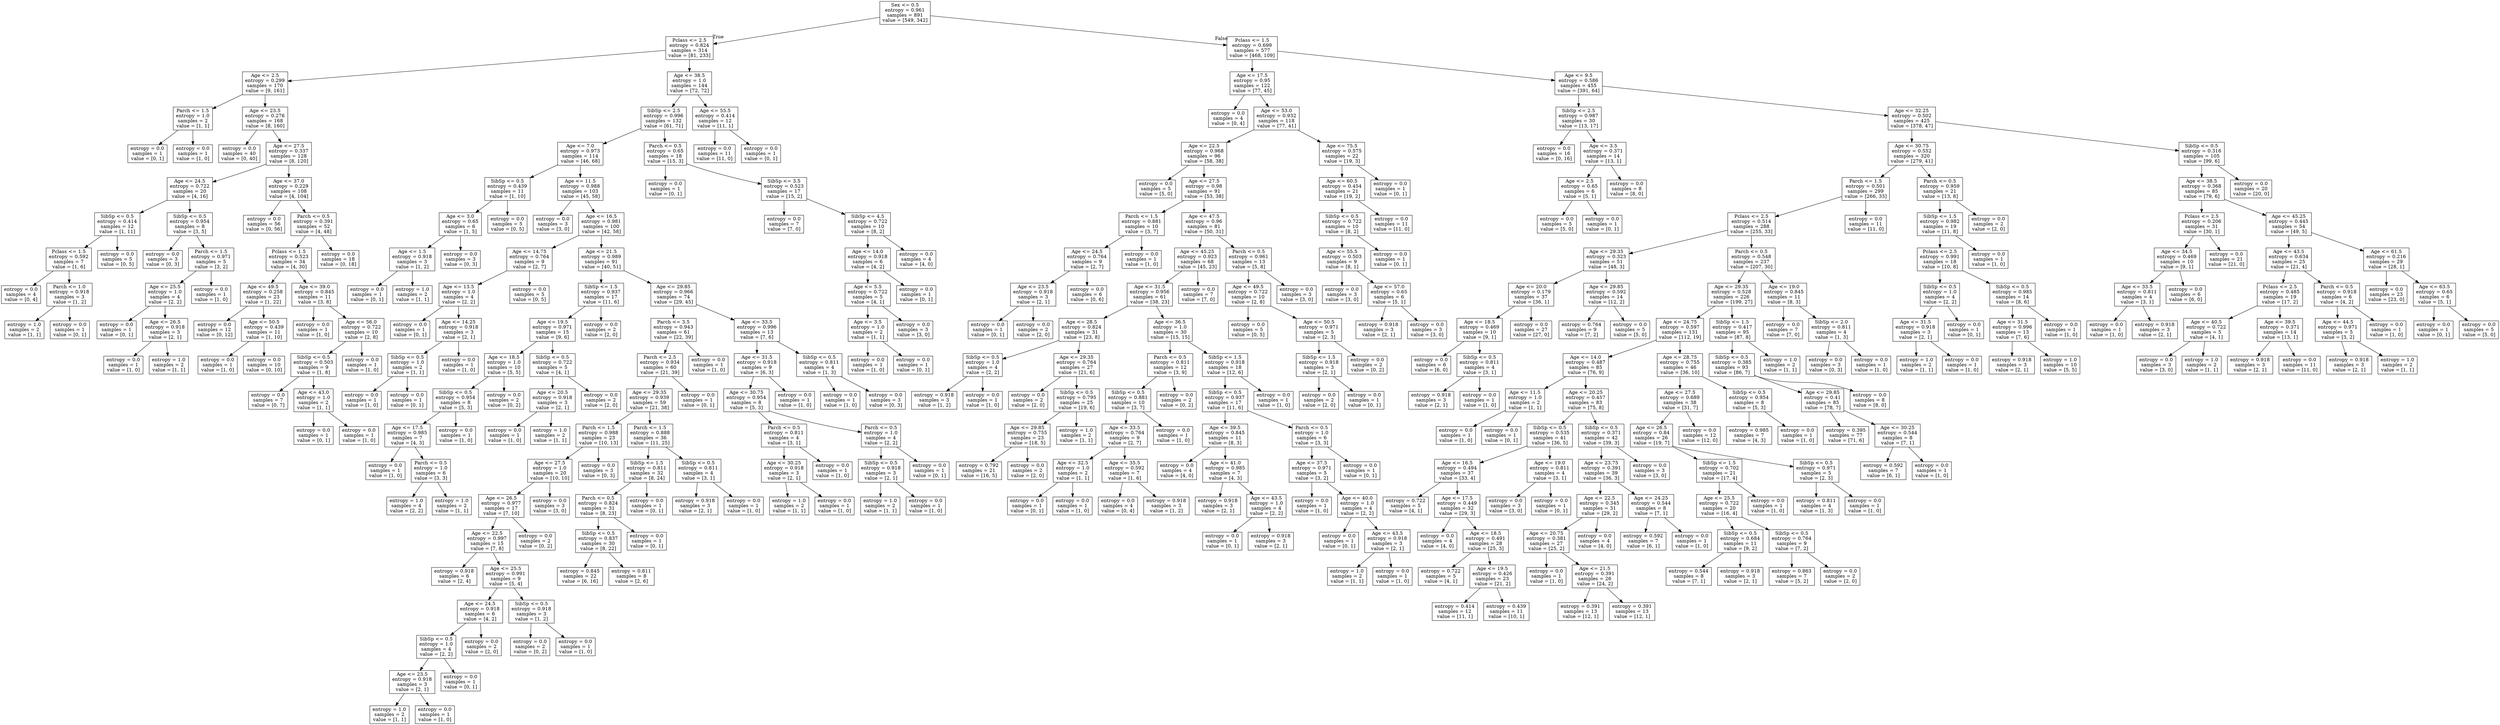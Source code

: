 digraph Tree {
node [shape=box] ;
0 [label="Sex <= 0.5\nentropy = 0.961\nsamples = 891\nvalue = [549, 342]"] ;
1 [label="Pclass <= 2.5\nentropy = 0.824\nsamples = 314\nvalue = [81, 233]"] ;
0 -> 1 [labeldistance=2.5, labelangle=45, headlabel="True"] ;
2 [label="Age <= 2.5\nentropy = 0.299\nsamples = 170\nvalue = [9, 161]"] ;
1 -> 2 ;
3 [label="Parch <= 1.5\nentropy = 1.0\nsamples = 2\nvalue = [1, 1]"] ;
2 -> 3 ;
4 [label="entropy = 0.0\nsamples = 1\nvalue = [0, 1]"] ;
3 -> 4 ;
5 [label="entropy = 0.0\nsamples = 1\nvalue = [1, 0]"] ;
3 -> 5 ;
6 [label="Age <= 23.5\nentropy = 0.276\nsamples = 168\nvalue = [8, 160]"] ;
2 -> 6 ;
7 [label="entropy = 0.0\nsamples = 40\nvalue = [0, 40]"] ;
6 -> 7 ;
8 [label="Age <= 27.5\nentropy = 0.337\nsamples = 128\nvalue = [8, 120]"] ;
6 -> 8 ;
9 [label="Age <= 24.5\nentropy = 0.722\nsamples = 20\nvalue = [4, 16]"] ;
8 -> 9 ;
10 [label="SibSp <= 0.5\nentropy = 0.414\nsamples = 12\nvalue = [1, 11]"] ;
9 -> 10 ;
11 [label="Pclass <= 1.5\nentropy = 0.592\nsamples = 7\nvalue = [1, 6]"] ;
10 -> 11 ;
12 [label="entropy = 0.0\nsamples = 4\nvalue = [0, 4]"] ;
11 -> 12 ;
13 [label="Parch <= 1.0\nentropy = 0.918\nsamples = 3\nvalue = [1, 2]"] ;
11 -> 13 ;
14 [label="entropy = 1.0\nsamples = 2\nvalue = [1, 1]"] ;
13 -> 14 ;
15 [label="entropy = 0.0\nsamples = 1\nvalue = [0, 1]"] ;
13 -> 15 ;
16 [label="entropy = 0.0\nsamples = 5\nvalue = [0, 5]"] ;
10 -> 16 ;
17 [label="SibSp <= 0.5\nentropy = 0.954\nsamples = 8\nvalue = [3, 5]"] ;
9 -> 17 ;
18 [label="entropy = 0.0\nsamples = 3\nvalue = [0, 3]"] ;
17 -> 18 ;
19 [label="Parch <= 1.5\nentropy = 0.971\nsamples = 5\nvalue = [3, 2]"] ;
17 -> 19 ;
20 [label="Age <= 25.5\nentropy = 1.0\nsamples = 4\nvalue = [2, 2]"] ;
19 -> 20 ;
21 [label="entropy = 0.0\nsamples = 1\nvalue = [0, 1]"] ;
20 -> 21 ;
22 [label="Age <= 26.5\nentropy = 0.918\nsamples = 3\nvalue = [2, 1]"] ;
20 -> 22 ;
23 [label="entropy = 0.0\nsamples = 1\nvalue = [1, 0]"] ;
22 -> 23 ;
24 [label="entropy = 1.0\nsamples = 2\nvalue = [1, 1]"] ;
22 -> 24 ;
25 [label="entropy = 0.0\nsamples = 1\nvalue = [1, 0]"] ;
19 -> 25 ;
26 [label="Age <= 37.0\nentropy = 0.229\nsamples = 108\nvalue = [4, 104]"] ;
8 -> 26 ;
27 [label="entropy = 0.0\nsamples = 56\nvalue = [0, 56]"] ;
26 -> 27 ;
28 [label="Parch <= 0.5\nentropy = 0.391\nsamples = 52\nvalue = [4, 48]"] ;
26 -> 28 ;
29 [label="Pclass <= 1.5\nentropy = 0.523\nsamples = 34\nvalue = [4, 30]"] ;
28 -> 29 ;
30 [label="Age <= 49.5\nentropy = 0.258\nsamples = 23\nvalue = [1, 22]"] ;
29 -> 30 ;
31 [label="entropy = 0.0\nsamples = 12\nvalue = [0, 12]"] ;
30 -> 31 ;
32 [label="Age <= 50.5\nentropy = 0.439\nsamples = 11\nvalue = [1, 10]"] ;
30 -> 32 ;
33 [label="entropy = 0.0\nsamples = 1\nvalue = [1, 0]"] ;
32 -> 33 ;
34 [label="entropy = 0.0\nsamples = 10\nvalue = [0, 10]"] ;
32 -> 34 ;
35 [label="Age <= 39.0\nentropy = 0.845\nsamples = 11\nvalue = [3, 8]"] ;
29 -> 35 ;
36 [label="entropy = 0.0\nsamples = 1\nvalue = [1, 0]"] ;
35 -> 36 ;
37 [label="Age <= 56.0\nentropy = 0.722\nsamples = 10\nvalue = [2, 8]"] ;
35 -> 37 ;
38 [label="SibSp <= 0.5\nentropy = 0.503\nsamples = 9\nvalue = [1, 8]"] ;
37 -> 38 ;
39 [label="entropy = 0.0\nsamples = 7\nvalue = [0, 7]"] ;
38 -> 39 ;
40 [label="Age <= 43.0\nentropy = 1.0\nsamples = 2\nvalue = [1, 1]"] ;
38 -> 40 ;
41 [label="entropy = 0.0\nsamples = 1\nvalue = [0, 1]"] ;
40 -> 41 ;
42 [label="entropy = 0.0\nsamples = 1\nvalue = [1, 0]"] ;
40 -> 42 ;
43 [label="entropy = 0.0\nsamples = 1\nvalue = [1, 0]"] ;
37 -> 43 ;
44 [label="entropy = 0.0\nsamples = 18\nvalue = [0, 18]"] ;
28 -> 44 ;
45 [label="Age <= 38.5\nentropy = 1.0\nsamples = 144\nvalue = [72, 72]"] ;
1 -> 45 ;
46 [label="SibSp <= 2.5\nentropy = 0.996\nsamples = 132\nvalue = [61, 71]"] ;
45 -> 46 ;
47 [label="Age <= 7.0\nentropy = 0.973\nsamples = 114\nvalue = [46, 68]"] ;
46 -> 47 ;
48 [label="SibSp <= 0.5\nentropy = 0.439\nsamples = 11\nvalue = [1, 10]"] ;
47 -> 48 ;
49 [label="Age <= 3.0\nentropy = 0.65\nsamples = 6\nvalue = [1, 5]"] ;
48 -> 49 ;
50 [label="Age <= 1.5\nentropy = 0.918\nsamples = 3\nvalue = [1, 2]"] ;
49 -> 50 ;
51 [label="entropy = 0.0\nsamples = 1\nvalue = [0, 1]"] ;
50 -> 51 ;
52 [label="entropy = 1.0\nsamples = 2\nvalue = [1, 1]"] ;
50 -> 52 ;
53 [label="entropy = 0.0\nsamples = 3\nvalue = [0, 3]"] ;
49 -> 53 ;
54 [label="entropy = 0.0\nsamples = 5\nvalue = [0, 5]"] ;
48 -> 54 ;
55 [label="Age <= 11.5\nentropy = 0.988\nsamples = 103\nvalue = [45, 58]"] ;
47 -> 55 ;
56 [label="entropy = 0.0\nsamples = 3\nvalue = [3, 0]"] ;
55 -> 56 ;
57 [label="Age <= 16.5\nentropy = 0.981\nsamples = 100\nvalue = [42, 58]"] ;
55 -> 57 ;
58 [label="Age <= 14.75\nentropy = 0.764\nsamples = 9\nvalue = [2, 7]"] ;
57 -> 58 ;
59 [label="Age <= 13.5\nentropy = 1.0\nsamples = 4\nvalue = [2, 2]"] ;
58 -> 59 ;
60 [label="entropy = 0.0\nsamples = 1\nvalue = [0, 1]"] ;
59 -> 60 ;
61 [label="Age <= 14.25\nentropy = 0.918\nsamples = 3\nvalue = [2, 1]"] ;
59 -> 61 ;
62 [label="SibSp <= 0.5\nentropy = 1.0\nsamples = 2\nvalue = [1, 1]"] ;
61 -> 62 ;
63 [label="entropy = 0.0\nsamples = 1\nvalue = [1, 0]"] ;
62 -> 63 ;
64 [label="entropy = 0.0\nsamples = 1\nvalue = [0, 1]"] ;
62 -> 64 ;
65 [label="entropy = 0.0\nsamples = 1\nvalue = [1, 0]"] ;
61 -> 65 ;
66 [label="entropy = 0.0\nsamples = 5\nvalue = [0, 5]"] ;
58 -> 66 ;
67 [label="Age <= 21.5\nentropy = 0.989\nsamples = 91\nvalue = [40, 51]"] ;
57 -> 67 ;
68 [label="SibSp <= 1.5\nentropy = 0.937\nsamples = 17\nvalue = [11, 6]"] ;
67 -> 68 ;
69 [label="Age <= 19.5\nentropy = 0.971\nsamples = 15\nvalue = [9, 6]"] ;
68 -> 69 ;
70 [label="Age <= 18.5\nentropy = 1.0\nsamples = 10\nvalue = [5, 5]"] ;
69 -> 70 ;
71 [label="SibSp <= 0.5\nentropy = 0.954\nsamples = 8\nvalue = [5, 3]"] ;
70 -> 71 ;
72 [label="Age <= 17.5\nentropy = 0.985\nsamples = 7\nvalue = [4, 3]"] ;
71 -> 72 ;
73 [label="entropy = 0.0\nsamples = 1\nvalue = [1, 0]"] ;
72 -> 73 ;
74 [label="Parch <= 0.5\nentropy = 1.0\nsamples = 6\nvalue = [3, 3]"] ;
72 -> 74 ;
75 [label="entropy = 1.0\nsamples = 4\nvalue = [2, 2]"] ;
74 -> 75 ;
76 [label="entropy = 1.0\nsamples = 2\nvalue = [1, 1]"] ;
74 -> 76 ;
77 [label="entropy = 0.0\nsamples = 1\nvalue = [1, 0]"] ;
71 -> 77 ;
78 [label="entropy = 0.0\nsamples = 2\nvalue = [0, 2]"] ;
70 -> 78 ;
79 [label="SibSp <= 0.5\nentropy = 0.722\nsamples = 5\nvalue = [4, 1]"] ;
69 -> 79 ;
80 [label="Age <= 20.5\nentropy = 0.918\nsamples = 3\nvalue = [2, 1]"] ;
79 -> 80 ;
81 [label="entropy = 0.0\nsamples = 1\nvalue = [1, 0]"] ;
80 -> 81 ;
82 [label="entropy = 1.0\nsamples = 2\nvalue = [1, 1]"] ;
80 -> 82 ;
83 [label="entropy = 0.0\nsamples = 2\nvalue = [2, 0]"] ;
79 -> 83 ;
84 [label="entropy = 0.0\nsamples = 2\nvalue = [2, 0]"] ;
68 -> 84 ;
85 [label="Age <= 29.85\nentropy = 0.966\nsamples = 74\nvalue = [29, 45]"] ;
67 -> 85 ;
86 [label="Parch <= 3.5\nentropy = 0.943\nsamples = 61\nvalue = [22, 39]"] ;
85 -> 86 ;
87 [label="Parch <= 2.5\nentropy = 0.934\nsamples = 60\nvalue = [21, 39]"] ;
86 -> 87 ;
88 [label="Age <= 29.35\nentropy = 0.939\nsamples = 59\nvalue = [21, 38]"] ;
87 -> 88 ;
89 [label="Parch <= 1.5\nentropy = 0.988\nsamples = 23\nvalue = [10, 13]"] ;
88 -> 89 ;
90 [label="Age <= 27.5\nentropy = 1.0\nsamples = 20\nvalue = [10, 10]"] ;
89 -> 90 ;
91 [label="Age <= 26.5\nentropy = 0.977\nsamples = 17\nvalue = [7, 10]"] ;
90 -> 91 ;
92 [label="Age <= 22.5\nentropy = 0.997\nsamples = 15\nvalue = [7, 8]"] ;
91 -> 92 ;
93 [label="entropy = 0.918\nsamples = 6\nvalue = [2, 4]"] ;
92 -> 93 ;
94 [label="Age <= 25.5\nentropy = 0.991\nsamples = 9\nvalue = [5, 4]"] ;
92 -> 94 ;
95 [label="Age <= 24.5\nentropy = 0.918\nsamples = 6\nvalue = [4, 2]"] ;
94 -> 95 ;
96 [label="SibSp <= 0.5\nentropy = 1.0\nsamples = 4\nvalue = [2, 2]"] ;
95 -> 96 ;
97 [label="Age <= 23.5\nentropy = 0.918\nsamples = 3\nvalue = [2, 1]"] ;
96 -> 97 ;
98 [label="entropy = 1.0\nsamples = 2\nvalue = [1, 1]"] ;
97 -> 98 ;
99 [label="entropy = 0.0\nsamples = 1\nvalue = [1, 0]"] ;
97 -> 99 ;
100 [label="entropy = 0.0\nsamples = 1\nvalue = [0, 1]"] ;
96 -> 100 ;
101 [label="entropy = 0.0\nsamples = 2\nvalue = [2, 0]"] ;
95 -> 101 ;
102 [label="SibSp <= 0.5\nentropy = 0.918\nsamples = 3\nvalue = [1, 2]"] ;
94 -> 102 ;
103 [label="entropy = 0.0\nsamples = 2\nvalue = [0, 2]"] ;
102 -> 103 ;
104 [label="entropy = 0.0\nsamples = 1\nvalue = [1, 0]"] ;
102 -> 104 ;
105 [label="entropy = 0.0\nsamples = 2\nvalue = [0, 2]"] ;
91 -> 105 ;
106 [label="entropy = 0.0\nsamples = 3\nvalue = [3, 0]"] ;
90 -> 106 ;
107 [label="entropy = 0.0\nsamples = 3\nvalue = [0, 3]"] ;
89 -> 107 ;
108 [label="Parch <= 1.5\nentropy = 0.888\nsamples = 36\nvalue = [11, 25]"] ;
88 -> 108 ;
109 [label="SibSp <= 1.5\nentropy = 0.811\nsamples = 32\nvalue = [8, 24]"] ;
108 -> 109 ;
110 [label="Parch <= 0.5\nentropy = 0.824\nsamples = 31\nvalue = [8, 23]"] ;
109 -> 110 ;
111 [label="SibSp <= 0.5\nentropy = 0.837\nsamples = 30\nvalue = [8, 22]"] ;
110 -> 111 ;
112 [label="entropy = 0.845\nsamples = 22\nvalue = [6, 16]"] ;
111 -> 112 ;
113 [label="entropy = 0.811\nsamples = 8\nvalue = [2, 6]"] ;
111 -> 113 ;
114 [label="entropy = 0.0\nsamples = 1\nvalue = [0, 1]"] ;
110 -> 114 ;
115 [label="entropy = 0.0\nsamples = 1\nvalue = [0, 1]"] ;
109 -> 115 ;
116 [label="SibSp <= 0.5\nentropy = 0.811\nsamples = 4\nvalue = [3, 1]"] ;
108 -> 116 ;
117 [label="entropy = 0.918\nsamples = 3\nvalue = [2, 1]"] ;
116 -> 117 ;
118 [label="entropy = 0.0\nsamples = 1\nvalue = [1, 0]"] ;
116 -> 118 ;
119 [label="entropy = 0.0\nsamples = 1\nvalue = [0, 1]"] ;
87 -> 119 ;
120 [label="entropy = 0.0\nsamples = 1\nvalue = [1, 0]"] ;
86 -> 120 ;
121 [label="Age <= 33.5\nentropy = 0.996\nsamples = 13\nvalue = [7, 6]"] ;
85 -> 121 ;
122 [label="Age <= 31.5\nentropy = 0.918\nsamples = 9\nvalue = [6, 3]"] ;
121 -> 122 ;
123 [label="Age <= 30.75\nentropy = 0.954\nsamples = 8\nvalue = [5, 3]"] ;
122 -> 123 ;
124 [label="Parch <= 0.5\nentropy = 0.811\nsamples = 4\nvalue = [3, 1]"] ;
123 -> 124 ;
125 [label="Age <= 30.25\nentropy = 0.918\nsamples = 3\nvalue = [2, 1]"] ;
124 -> 125 ;
126 [label="entropy = 1.0\nsamples = 2\nvalue = [1, 1]"] ;
125 -> 126 ;
127 [label="entropy = 0.0\nsamples = 1\nvalue = [1, 0]"] ;
125 -> 127 ;
128 [label="entropy = 0.0\nsamples = 1\nvalue = [1, 0]"] ;
124 -> 128 ;
129 [label="Parch <= 0.5\nentropy = 1.0\nsamples = 4\nvalue = [2, 2]"] ;
123 -> 129 ;
130 [label="SibSp <= 0.5\nentropy = 0.918\nsamples = 3\nvalue = [2, 1]"] ;
129 -> 130 ;
131 [label="entropy = 1.0\nsamples = 2\nvalue = [1, 1]"] ;
130 -> 131 ;
132 [label="entropy = 0.0\nsamples = 1\nvalue = [1, 0]"] ;
130 -> 132 ;
133 [label="entropy = 0.0\nsamples = 1\nvalue = [0, 1]"] ;
129 -> 133 ;
134 [label="entropy = 0.0\nsamples = 1\nvalue = [1, 0]"] ;
122 -> 134 ;
135 [label="SibSp <= 0.5\nentropy = 0.811\nsamples = 4\nvalue = [1, 3]"] ;
121 -> 135 ;
136 [label="entropy = 0.0\nsamples = 1\nvalue = [1, 0]"] ;
135 -> 136 ;
137 [label="entropy = 0.0\nsamples = 3\nvalue = [0, 3]"] ;
135 -> 137 ;
138 [label="Parch <= 0.5\nentropy = 0.65\nsamples = 18\nvalue = [15, 3]"] ;
46 -> 138 ;
139 [label="entropy = 0.0\nsamples = 1\nvalue = [0, 1]"] ;
138 -> 139 ;
140 [label="SibSp <= 3.5\nentropy = 0.523\nsamples = 17\nvalue = [15, 2]"] ;
138 -> 140 ;
141 [label="entropy = 0.0\nsamples = 7\nvalue = [7, 0]"] ;
140 -> 141 ;
142 [label="SibSp <= 4.5\nentropy = 0.722\nsamples = 10\nvalue = [8, 2]"] ;
140 -> 142 ;
143 [label="Age <= 14.0\nentropy = 0.918\nsamples = 6\nvalue = [4, 2]"] ;
142 -> 143 ;
144 [label="Age <= 5.5\nentropy = 0.722\nsamples = 5\nvalue = [4, 1]"] ;
143 -> 144 ;
145 [label="Age <= 3.5\nentropy = 1.0\nsamples = 2\nvalue = [1, 1]"] ;
144 -> 145 ;
146 [label="entropy = 0.0\nsamples = 1\nvalue = [1, 0]"] ;
145 -> 146 ;
147 [label="entropy = 0.0\nsamples = 1\nvalue = [0, 1]"] ;
145 -> 147 ;
148 [label="entropy = 0.0\nsamples = 3\nvalue = [3, 0]"] ;
144 -> 148 ;
149 [label="entropy = 0.0\nsamples = 1\nvalue = [0, 1]"] ;
143 -> 149 ;
150 [label="entropy = 0.0\nsamples = 4\nvalue = [4, 0]"] ;
142 -> 150 ;
151 [label="Age <= 55.5\nentropy = 0.414\nsamples = 12\nvalue = [11, 1]"] ;
45 -> 151 ;
152 [label="entropy = 0.0\nsamples = 11\nvalue = [11, 0]"] ;
151 -> 152 ;
153 [label="entropy = 0.0\nsamples = 1\nvalue = [0, 1]"] ;
151 -> 153 ;
154 [label="Pclass <= 1.5\nentropy = 0.699\nsamples = 577\nvalue = [468, 109]"] ;
0 -> 154 [labeldistance=2.5, labelangle=-45, headlabel="False"] ;
155 [label="Age <= 17.5\nentropy = 0.95\nsamples = 122\nvalue = [77, 45]"] ;
154 -> 155 ;
156 [label="entropy = 0.0\nsamples = 4\nvalue = [0, 4]"] ;
155 -> 156 ;
157 [label="Age <= 53.0\nentropy = 0.932\nsamples = 118\nvalue = [77, 41]"] ;
155 -> 157 ;
158 [label="Age <= 22.5\nentropy = 0.968\nsamples = 96\nvalue = [58, 38]"] ;
157 -> 158 ;
159 [label="entropy = 0.0\nsamples = 5\nvalue = [5, 0]"] ;
158 -> 159 ;
160 [label="Age <= 27.5\nentropy = 0.98\nsamples = 91\nvalue = [53, 38]"] ;
158 -> 160 ;
161 [label="Parch <= 1.5\nentropy = 0.881\nsamples = 10\nvalue = [3, 7]"] ;
160 -> 161 ;
162 [label="Age <= 24.5\nentropy = 0.764\nsamples = 9\nvalue = [2, 7]"] ;
161 -> 162 ;
163 [label="Age <= 23.5\nentropy = 0.918\nsamples = 3\nvalue = [2, 1]"] ;
162 -> 163 ;
164 [label="entropy = 0.0\nsamples = 1\nvalue = [0, 1]"] ;
163 -> 164 ;
165 [label="entropy = 0.0\nsamples = 2\nvalue = [2, 0]"] ;
163 -> 165 ;
166 [label="entropy = 0.0\nsamples = 6\nvalue = [0, 6]"] ;
162 -> 166 ;
167 [label="entropy = 0.0\nsamples = 1\nvalue = [1, 0]"] ;
161 -> 167 ;
168 [label="Age <= 47.5\nentropy = 0.96\nsamples = 81\nvalue = [50, 31]"] ;
160 -> 168 ;
169 [label="Age <= 45.25\nentropy = 0.923\nsamples = 68\nvalue = [45, 23]"] ;
168 -> 169 ;
170 [label="Age <= 31.5\nentropy = 0.956\nsamples = 61\nvalue = [38, 23]"] ;
169 -> 170 ;
171 [label="Age <= 28.5\nentropy = 0.824\nsamples = 31\nvalue = [23, 8]"] ;
170 -> 171 ;
172 [label="SibSp <= 0.5\nentropy = 1.0\nsamples = 4\nvalue = [2, 2]"] ;
171 -> 172 ;
173 [label="entropy = 0.918\nsamples = 3\nvalue = [1, 2]"] ;
172 -> 173 ;
174 [label="entropy = 0.0\nsamples = 1\nvalue = [1, 0]"] ;
172 -> 174 ;
175 [label="Age <= 29.35\nentropy = 0.764\nsamples = 27\nvalue = [21, 6]"] ;
171 -> 175 ;
176 [label="entropy = 0.0\nsamples = 2\nvalue = [2, 0]"] ;
175 -> 176 ;
177 [label="SibSp <= 0.5\nentropy = 0.795\nsamples = 25\nvalue = [19, 6]"] ;
175 -> 177 ;
178 [label="Age <= 29.85\nentropy = 0.755\nsamples = 23\nvalue = [18, 5]"] ;
177 -> 178 ;
179 [label="entropy = 0.792\nsamples = 21\nvalue = [16, 5]"] ;
178 -> 179 ;
180 [label="entropy = 0.0\nsamples = 2\nvalue = [2, 0]"] ;
178 -> 180 ;
181 [label="entropy = 1.0\nsamples = 2\nvalue = [1, 1]"] ;
177 -> 181 ;
182 [label="Age <= 36.5\nentropy = 1.0\nsamples = 30\nvalue = [15, 15]"] ;
170 -> 182 ;
183 [label="Parch <= 0.5\nentropy = 0.811\nsamples = 12\nvalue = [3, 9]"] ;
182 -> 183 ;
184 [label="SibSp <= 0.5\nentropy = 0.881\nsamples = 10\nvalue = [3, 7]"] ;
183 -> 184 ;
185 [label="Age <= 33.5\nentropy = 0.764\nsamples = 9\nvalue = [2, 7]"] ;
184 -> 185 ;
186 [label="Age <= 32.5\nentropy = 1.0\nsamples = 2\nvalue = [1, 1]"] ;
185 -> 186 ;
187 [label="entropy = 0.0\nsamples = 1\nvalue = [0, 1]"] ;
186 -> 187 ;
188 [label="entropy = 0.0\nsamples = 1\nvalue = [1, 0]"] ;
186 -> 188 ;
189 [label="Age <= 35.5\nentropy = 0.592\nsamples = 7\nvalue = [1, 6]"] ;
185 -> 189 ;
190 [label="entropy = 0.0\nsamples = 4\nvalue = [0, 4]"] ;
189 -> 190 ;
191 [label="entropy = 0.918\nsamples = 3\nvalue = [1, 2]"] ;
189 -> 191 ;
192 [label="entropy = 0.0\nsamples = 1\nvalue = [1, 0]"] ;
184 -> 192 ;
193 [label="entropy = 0.0\nsamples = 2\nvalue = [0, 2]"] ;
183 -> 193 ;
194 [label="SibSp <= 1.5\nentropy = 0.918\nsamples = 18\nvalue = [12, 6]"] ;
182 -> 194 ;
195 [label="SibSp <= 0.5\nentropy = 0.937\nsamples = 17\nvalue = [11, 6]"] ;
194 -> 195 ;
196 [label="Age <= 39.5\nentropy = 0.845\nsamples = 11\nvalue = [8, 3]"] ;
195 -> 196 ;
197 [label="entropy = 0.0\nsamples = 4\nvalue = [4, 0]"] ;
196 -> 197 ;
198 [label="Age <= 41.0\nentropy = 0.985\nsamples = 7\nvalue = [4, 3]"] ;
196 -> 198 ;
199 [label="entropy = 0.918\nsamples = 3\nvalue = [2, 1]"] ;
198 -> 199 ;
200 [label="Age <= 43.5\nentropy = 1.0\nsamples = 4\nvalue = [2, 2]"] ;
198 -> 200 ;
201 [label="entropy = 0.0\nsamples = 1\nvalue = [0, 1]"] ;
200 -> 201 ;
202 [label="entropy = 0.918\nsamples = 3\nvalue = [2, 1]"] ;
200 -> 202 ;
203 [label="Parch <= 0.5\nentropy = 1.0\nsamples = 6\nvalue = [3, 3]"] ;
195 -> 203 ;
204 [label="Age <= 37.5\nentropy = 0.971\nsamples = 5\nvalue = [3, 2]"] ;
203 -> 204 ;
205 [label="entropy = 0.0\nsamples = 1\nvalue = [1, 0]"] ;
204 -> 205 ;
206 [label="Age <= 40.0\nentropy = 1.0\nsamples = 4\nvalue = [2, 2]"] ;
204 -> 206 ;
207 [label="entropy = 0.0\nsamples = 1\nvalue = [0, 1]"] ;
206 -> 207 ;
208 [label="Age <= 43.5\nentropy = 0.918\nsamples = 3\nvalue = [2, 1]"] ;
206 -> 208 ;
209 [label="entropy = 1.0\nsamples = 2\nvalue = [1, 1]"] ;
208 -> 209 ;
210 [label="entropy = 0.0\nsamples = 1\nvalue = [1, 0]"] ;
208 -> 210 ;
211 [label="entropy = 0.0\nsamples = 1\nvalue = [0, 1]"] ;
203 -> 211 ;
212 [label="entropy = 0.0\nsamples = 1\nvalue = [1, 0]"] ;
194 -> 212 ;
213 [label="entropy = 0.0\nsamples = 7\nvalue = [7, 0]"] ;
169 -> 213 ;
214 [label="Parch <= 0.5\nentropy = 0.961\nsamples = 13\nvalue = [5, 8]"] ;
168 -> 214 ;
215 [label="Age <= 49.5\nentropy = 0.722\nsamples = 10\nvalue = [2, 8]"] ;
214 -> 215 ;
216 [label="entropy = 0.0\nsamples = 5\nvalue = [0, 5]"] ;
215 -> 216 ;
217 [label="Age <= 50.5\nentropy = 0.971\nsamples = 5\nvalue = [2, 3]"] ;
215 -> 217 ;
218 [label="SibSp <= 1.5\nentropy = 0.918\nsamples = 3\nvalue = [2, 1]"] ;
217 -> 218 ;
219 [label="entropy = 0.0\nsamples = 2\nvalue = [2, 0]"] ;
218 -> 219 ;
220 [label="entropy = 0.0\nsamples = 1\nvalue = [0, 1]"] ;
218 -> 220 ;
221 [label="entropy = 0.0\nsamples = 2\nvalue = [0, 2]"] ;
217 -> 221 ;
222 [label="entropy = 0.0\nsamples = 3\nvalue = [3, 0]"] ;
214 -> 222 ;
223 [label="Age <= 75.5\nentropy = 0.575\nsamples = 22\nvalue = [19, 3]"] ;
157 -> 223 ;
224 [label="Age <= 60.5\nentropy = 0.454\nsamples = 21\nvalue = [19, 2]"] ;
223 -> 224 ;
225 [label="SibSp <= 0.5\nentropy = 0.722\nsamples = 10\nvalue = [8, 2]"] ;
224 -> 225 ;
226 [label="Age <= 55.5\nentropy = 0.503\nsamples = 9\nvalue = [8, 1]"] ;
225 -> 226 ;
227 [label="entropy = 0.0\nsamples = 3\nvalue = [3, 0]"] ;
226 -> 227 ;
228 [label="Age <= 57.0\nentropy = 0.65\nsamples = 6\nvalue = [5, 1]"] ;
226 -> 228 ;
229 [label="entropy = 0.918\nsamples = 3\nvalue = [2, 1]"] ;
228 -> 229 ;
230 [label="entropy = 0.0\nsamples = 3\nvalue = [3, 0]"] ;
228 -> 230 ;
231 [label="entropy = 0.0\nsamples = 1\nvalue = [0, 1]"] ;
225 -> 231 ;
232 [label="entropy = 0.0\nsamples = 11\nvalue = [11, 0]"] ;
224 -> 232 ;
233 [label="entropy = 0.0\nsamples = 1\nvalue = [0, 1]"] ;
223 -> 233 ;
234 [label="Age <= 9.5\nentropy = 0.586\nsamples = 455\nvalue = [391, 64]"] ;
154 -> 234 ;
235 [label="SibSp <= 2.5\nentropy = 0.987\nsamples = 30\nvalue = [13, 17]"] ;
234 -> 235 ;
236 [label="entropy = 0.0\nsamples = 16\nvalue = [0, 16]"] ;
235 -> 236 ;
237 [label="Age <= 3.5\nentropy = 0.371\nsamples = 14\nvalue = [13, 1]"] ;
235 -> 237 ;
238 [label="Age <= 2.5\nentropy = 0.65\nsamples = 6\nvalue = [5, 1]"] ;
237 -> 238 ;
239 [label="entropy = 0.0\nsamples = 5\nvalue = [5, 0]"] ;
238 -> 239 ;
240 [label="entropy = 0.0\nsamples = 1\nvalue = [0, 1]"] ;
238 -> 240 ;
241 [label="entropy = 0.0\nsamples = 8\nvalue = [8, 0]"] ;
237 -> 241 ;
242 [label="Age <= 32.25\nentropy = 0.502\nsamples = 425\nvalue = [378, 47]"] ;
234 -> 242 ;
243 [label="Age <= 30.75\nentropy = 0.552\nsamples = 320\nvalue = [279, 41]"] ;
242 -> 243 ;
244 [label="Parch <= 1.5\nentropy = 0.501\nsamples = 299\nvalue = [266, 33]"] ;
243 -> 244 ;
245 [label="Pclass <= 2.5\nentropy = 0.514\nsamples = 288\nvalue = [255, 33]"] ;
244 -> 245 ;
246 [label="Age <= 29.35\nentropy = 0.323\nsamples = 51\nvalue = [48, 3]"] ;
245 -> 246 ;
247 [label="Age <= 20.0\nentropy = 0.179\nsamples = 37\nvalue = [36, 1]"] ;
246 -> 247 ;
248 [label="Age <= 18.5\nentropy = 0.469\nsamples = 10\nvalue = [9, 1]"] ;
247 -> 248 ;
249 [label="entropy = 0.0\nsamples = 6\nvalue = [6, 0]"] ;
248 -> 249 ;
250 [label="SibSp <= 0.5\nentropy = 0.811\nsamples = 4\nvalue = [3, 1]"] ;
248 -> 250 ;
251 [label="entropy = 0.918\nsamples = 3\nvalue = [2, 1]"] ;
250 -> 251 ;
252 [label="entropy = 0.0\nsamples = 1\nvalue = [1, 0]"] ;
250 -> 252 ;
253 [label="entropy = 0.0\nsamples = 27\nvalue = [27, 0]"] ;
247 -> 253 ;
254 [label="Age <= 29.85\nentropy = 0.592\nsamples = 14\nvalue = [12, 2]"] ;
246 -> 254 ;
255 [label="entropy = 0.764\nsamples = 9\nvalue = [7, 2]"] ;
254 -> 255 ;
256 [label="entropy = 0.0\nsamples = 5\nvalue = [5, 0]"] ;
254 -> 256 ;
257 [label="Parch <= 0.5\nentropy = 0.548\nsamples = 237\nvalue = [207, 30]"] ;
245 -> 257 ;
258 [label="Age <= 29.35\nentropy = 0.528\nsamples = 226\nvalue = [199, 27]"] ;
257 -> 258 ;
259 [label="Age <= 24.75\nentropy = 0.597\nsamples = 131\nvalue = [112, 19]"] ;
258 -> 259 ;
260 [label="Age <= 14.0\nentropy = 0.487\nsamples = 85\nvalue = [76, 9]"] ;
259 -> 260 ;
261 [label="Age <= 11.5\nentropy = 1.0\nsamples = 2\nvalue = [1, 1]"] ;
260 -> 261 ;
262 [label="entropy = 0.0\nsamples = 1\nvalue = [1, 0]"] ;
261 -> 262 ;
263 [label="entropy = 0.0\nsamples = 1\nvalue = [0, 1]"] ;
261 -> 263 ;
264 [label="Age <= 20.25\nentropy = 0.457\nsamples = 83\nvalue = [75, 8]"] ;
260 -> 264 ;
265 [label="SibSp <= 0.5\nentropy = 0.535\nsamples = 41\nvalue = [36, 5]"] ;
264 -> 265 ;
266 [label="Age <= 16.5\nentropy = 0.494\nsamples = 37\nvalue = [33, 4]"] ;
265 -> 266 ;
267 [label="entropy = 0.722\nsamples = 5\nvalue = [4, 1]"] ;
266 -> 267 ;
268 [label="Age <= 17.5\nentropy = 0.449\nsamples = 32\nvalue = [29, 3]"] ;
266 -> 268 ;
269 [label="entropy = 0.0\nsamples = 4\nvalue = [4, 0]"] ;
268 -> 269 ;
270 [label="Age <= 18.5\nentropy = 0.491\nsamples = 28\nvalue = [25, 3]"] ;
268 -> 270 ;
271 [label="entropy = 0.722\nsamples = 5\nvalue = [4, 1]"] ;
270 -> 271 ;
272 [label="Age <= 19.5\nentropy = 0.426\nsamples = 23\nvalue = [21, 2]"] ;
270 -> 272 ;
273 [label="entropy = 0.414\nsamples = 12\nvalue = [11, 1]"] ;
272 -> 273 ;
274 [label="entropy = 0.439\nsamples = 11\nvalue = [10, 1]"] ;
272 -> 274 ;
275 [label="Age <= 19.0\nentropy = 0.811\nsamples = 4\nvalue = [3, 1]"] ;
265 -> 275 ;
276 [label="entropy = 0.0\nsamples = 3\nvalue = [3, 0]"] ;
275 -> 276 ;
277 [label="entropy = 0.0\nsamples = 1\nvalue = [0, 1]"] ;
275 -> 277 ;
278 [label="SibSp <= 0.5\nentropy = 0.371\nsamples = 42\nvalue = [39, 3]"] ;
264 -> 278 ;
279 [label="Age <= 23.75\nentropy = 0.391\nsamples = 39\nvalue = [36, 3]"] ;
278 -> 279 ;
280 [label="Age <= 22.5\nentropy = 0.345\nsamples = 31\nvalue = [29, 2]"] ;
279 -> 280 ;
281 [label="Age <= 20.75\nentropy = 0.381\nsamples = 27\nvalue = [25, 2]"] ;
280 -> 281 ;
282 [label="entropy = 0.0\nsamples = 1\nvalue = [1, 0]"] ;
281 -> 282 ;
283 [label="Age <= 21.5\nentropy = 0.391\nsamples = 26\nvalue = [24, 2]"] ;
281 -> 283 ;
284 [label="entropy = 0.391\nsamples = 13\nvalue = [12, 1]"] ;
283 -> 284 ;
285 [label="entropy = 0.391\nsamples = 13\nvalue = [12, 1]"] ;
283 -> 285 ;
286 [label="entropy = 0.0\nsamples = 4\nvalue = [4, 0]"] ;
280 -> 286 ;
287 [label="Age <= 24.25\nentropy = 0.544\nsamples = 8\nvalue = [7, 1]"] ;
279 -> 287 ;
288 [label="entropy = 0.592\nsamples = 7\nvalue = [6, 1]"] ;
287 -> 288 ;
289 [label="entropy = 0.0\nsamples = 1\nvalue = [1, 0]"] ;
287 -> 289 ;
290 [label="entropy = 0.0\nsamples = 3\nvalue = [3, 0]"] ;
278 -> 290 ;
291 [label="Age <= 28.75\nentropy = 0.755\nsamples = 46\nvalue = [36, 10]"] ;
259 -> 291 ;
292 [label="Age <= 27.5\nentropy = 0.689\nsamples = 38\nvalue = [31, 7]"] ;
291 -> 292 ;
293 [label="Age <= 26.5\nentropy = 0.84\nsamples = 26\nvalue = [19, 7]"] ;
292 -> 293 ;
294 [label="SibSp <= 1.5\nentropy = 0.702\nsamples = 21\nvalue = [17, 4]"] ;
293 -> 294 ;
295 [label="Age <= 25.5\nentropy = 0.722\nsamples = 20\nvalue = [16, 4]"] ;
294 -> 295 ;
296 [label="SibSp <= 0.5\nentropy = 0.684\nsamples = 11\nvalue = [9, 2]"] ;
295 -> 296 ;
297 [label="entropy = 0.544\nsamples = 8\nvalue = [7, 1]"] ;
296 -> 297 ;
298 [label="entropy = 0.918\nsamples = 3\nvalue = [2, 1]"] ;
296 -> 298 ;
299 [label="SibSp <= 0.5\nentropy = 0.764\nsamples = 9\nvalue = [7, 2]"] ;
295 -> 299 ;
300 [label="entropy = 0.863\nsamples = 7\nvalue = [5, 2]"] ;
299 -> 300 ;
301 [label="entropy = 0.0\nsamples = 2\nvalue = [2, 0]"] ;
299 -> 301 ;
302 [label="entropy = 0.0\nsamples = 1\nvalue = [1, 0]"] ;
294 -> 302 ;
303 [label="SibSp <= 0.5\nentropy = 0.971\nsamples = 5\nvalue = [2, 3]"] ;
293 -> 303 ;
304 [label="entropy = 0.811\nsamples = 4\nvalue = [1, 3]"] ;
303 -> 304 ;
305 [label="entropy = 0.0\nsamples = 1\nvalue = [1, 0]"] ;
303 -> 305 ;
306 [label="entropy = 0.0\nsamples = 12\nvalue = [12, 0]"] ;
292 -> 306 ;
307 [label="SibSp <= 0.5\nentropy = 0.954\nsamples = 8\nvalue = [5, 3]"] ;
291 -> 307 ;
308 [label="entropy = 0.985\nsamples = 7\nvalue = [4, 3]"] ;
307 -> 308 ;
309 [label="entropy = 0.0\nsamples = 1\nvalue = [1, 0]"] ;
307 -> 309 ;
310 [label="SibSp <= 1.5\nentropy = 0.417\nsamples = 95\nvalue = [87, 8]"] ;
258 -> 310 ;
311 [label="SibSp <= 0.5\nentropy = 0.385\nsamples = 93\nvalue = [86, 7]"] ;
310 -> 311 ;
312 [label="Age <= 29.85\nentropy = 0.41\nsamples = 85\nvalue = [78, 7]"] ;
311 -> 312 ;
313 [label="entropy = 0.395\nsamples = 77\nvalue = [71, 6]"] ;
312 -> 313 ;
314 [label="Age <= 30.25\nentropy = 0.544\nsamples = 8\nvalue = [7, 1]"] ;
312 -> 314 ;
315 [label="entropy = 0.592\nsamples = 7\nvalue = [6, 1]"] ;
314 -> 315 ;
316 [label="entropy = 0.0\nsamples = 1\nvalue = [1, 0]"] ;
314 -> 316 ;
317 [label="entropy = 0.0\nsamples = 8\nvalue = [8, 0]"] ;
311 -> 317 ;
318 [label="entropy = 1.0\nsamples = 2\nvalue = [1, 1]"] ;
310 -> 318 ;
319 [label="Age <= 19.0\nentropy = 0.845\nsamples = 11\nvalue = [8, 3]"] ;
257 -> 319 ;
320 [label="entropy = 0.0\nsamples = 7\nvalue = [7, 0]"] ;
319 -> 320 ;
321 [label="SibSp <= 2.0\nentropy = 0.811\nsamples = 4\nvalue = [1, 3]"] ;
319 -> 321 ;
322 [label="entropy = 0.0\nsamples = 3\nvalue = [0, 3]"] ;
321 -> 322 ;
323 [label="entropy = 0.0\nsamples = 1\nvalue = [1, 0]"] ;
321 -> 323 ;
324 [label="entropy = 0.0\nsamples = 11\nvalue = [11, 0]"] ;
244 -> 324 ;
325 [label="Parch <= 0.5\nentropy = 0.959\nsamples = 21\nvalue = [13, 8]"] ;
243 -> 325 ;
326 [label="SibSp <= 1.5\nentropy = 0.982\nsamples = 19\nvalue = [11, 8]"] ;
325 -> 326 ;
327 [label="Pclass <= 2.5\nentropy = 0.991\nsamples = 18\nvalue = [10, 8]"] ;
326 -> 327 ;
328 [label="SibSp <= 0.5\nentropy = 1.0\nsamples = 4\nvalue = [2, 2]"] ;
327 -> 328 ;
329 [label="Age <= 31.5\nentropy = 0.918\nsamples = 3\nvalue = [2, 1]"] ;
328 -> 329 ;
330 [label="entropy = 1.0\nsamples = 2\nvalue = [1, 1]"] ;
329 -> 330 ;
331 [label="entropy = 0.0\nsamples = 1\nvalue = [1, 0]"] ;
329 -> 331 ;
332 [label="entropy = 0.0\nsamples = 1\nvalue = [0, 1]"] ;
328 -> 332 ;
333 [label="SibSp <= 0.5\nentropy = 0.985\nsamples = 14\nvalue = [8, 6]"] ;
327 -> 333 ;
334 [label="Age <= 31.5\nentropy = 0.996\nsamples = 13\nvalue = [7, 6]"] ;
333 -> 334 ;
335 [label="entropy = 0.918\nsamples = 3\nvalue = [2, 1]"] ;
334 -> 335 ;
336 [label="entropy = 1.0\nsamples = 10\nvalue = [5, 5]"] ;
334 -> 336 ;
337 [label="entropy = 0.0\nsamples = 1\nvalue = [1, 0]"] ;
333 -> 337 ;
338 [label="entropy = 0.0\nsamples = 1\nvalue = [1, 0]"] ;
326 -> 338 ;
339 [label="entropy = 0.0\nsamples = 2\nvalue = [2, 0]"] ;
325 -> 339 ;
340 [label="SibSp <= 0.5\nentropy = 0.316\nsamples = 105\nvalue = [99, 6]"] ;
242 -> 340 ;
341 [label="Age <= 38.5\nentropy = 0.368\nsamples = 85\nvalue = [79, 6]"] ;
340 -> 341 ;
342 [label="Pclass <= 2.5\nentropy = 0.206\nsamples = 31\nvalue = [30, 1]"] ;
341 -> 342 ;
343 [label="Age <= 34.5\nentropy = 0.469\nsamples = 10\nvalue = [9, 1]"] ;
342 -> 343 ;
344 [label="Age <= 33.5\nentropy = 0.811\nsamples = 4\nvalue = [3, 1]"] ;
343 -> 344 ;
345 [label="entropy = 0.0\nsamples = 1\nvalue = [1, 0]"] ;
344 -> 345 ;
346 [label="entropy = 0.918\nsamples = 3\nvalue = [2, 1]"] ;
344 -> 346 ;
347 [label="entropy = 0.0\nsamples = 6\nvalue = [6, 0]"] ;
343 -> 347 ;
348 [label="entropy = 0.0\nsamples = 21\nvalue = [21, 0]"] ;
342 -> 348 ;
349 [label="Age <= 45.25\nentropy = 0.445\nsamples = 54\nvalue = [49, 5]"] ;
341 -> 349 ;
350 [label="Age <= 43.5\nentropy = 0.634\nsamples = 25\nvalue = [21, 4]"] ;
349 -> 350 ;
351 [label="Pclass <= 2.5\nentropy = 0.485\nsamples = 19\nvalue = [17, 2]"] ;
350 -> 351 ;
352 [label="Age <= 40.5\nentropy = 0.722\nsamples = 5\nvalue = [4, 1]"] ;
351 -> 352 ;
353 [label="entropy = 0.0\nsamples = 3\nvalue = [3, 0]"] ;
352 -> 353 ;
354 [label="entropy = 1.0\nsamples = 2\nvalue = [1, 1]"] ;
352 -> 354 ;
355 [label="Age <= 39.5\nentropy = 0.371\nsamples = 14\nvalue = [13, 1]"] ;
351 -> 355 ;
356 [label="entropy = 0.918\nsamples = 3\nvalue = [2, 1]"] ;
355 -> 356 ;
357 [label="entropy = 0.0\nsamples = 11\nvalue = [11, 0]"] ;
355 -> 357 ;
358 [label="Parch <= 0.5\nentropy = 0.918\nsamples = 6\nvalue = [4, 2]"] ;
350 -> 358 ;
359 [label="Age <= 44.5\nentropy = 0.971\nsamples = 5\nvalue = [3, 2]"] ;
358 -> 359 ;
360 [label="entropy = 0.918\nsamples = 3\nvalue = [2, 1]"] ;
359 -> 360 ;
361 [label="entropy = 1.0\nsamples = 2\nvalue = [1, 1]"] ;
359 -> 361 ;
362 [label="entropy = 0.0\nsamples = 1\nvalue = [1, 0]"] ;
358 -> 362 ;
363 [label="Age <= 61.5\nentropy = 0.216\nsamples = 29\nvalue = [28, 1]"] ;
349 -> 363 ;
364 [label="entropy = 0.0\nsamples = 23\nvalue = [23, 0]"] ;
363 -> 364 ;
365 [label="Age <= 63.5\nentropy = 0.65\nsamples = 6\nvalue = [5, 1]"] ;
363 -> 365 ;
366 [label="entropy = 0.0\nsamples = 1\nvalue = [0, 1]"] ;
365 -> 366 ;
367 [label="entropy = 0.0\nsamples = 5\nvalue = [5, 0]"] ;
365 -> 367 ;
368 [label="entropy = 0.0\nsamples = 20\nvalue = [20, 0]"] ;
340 -> 368 ;
}